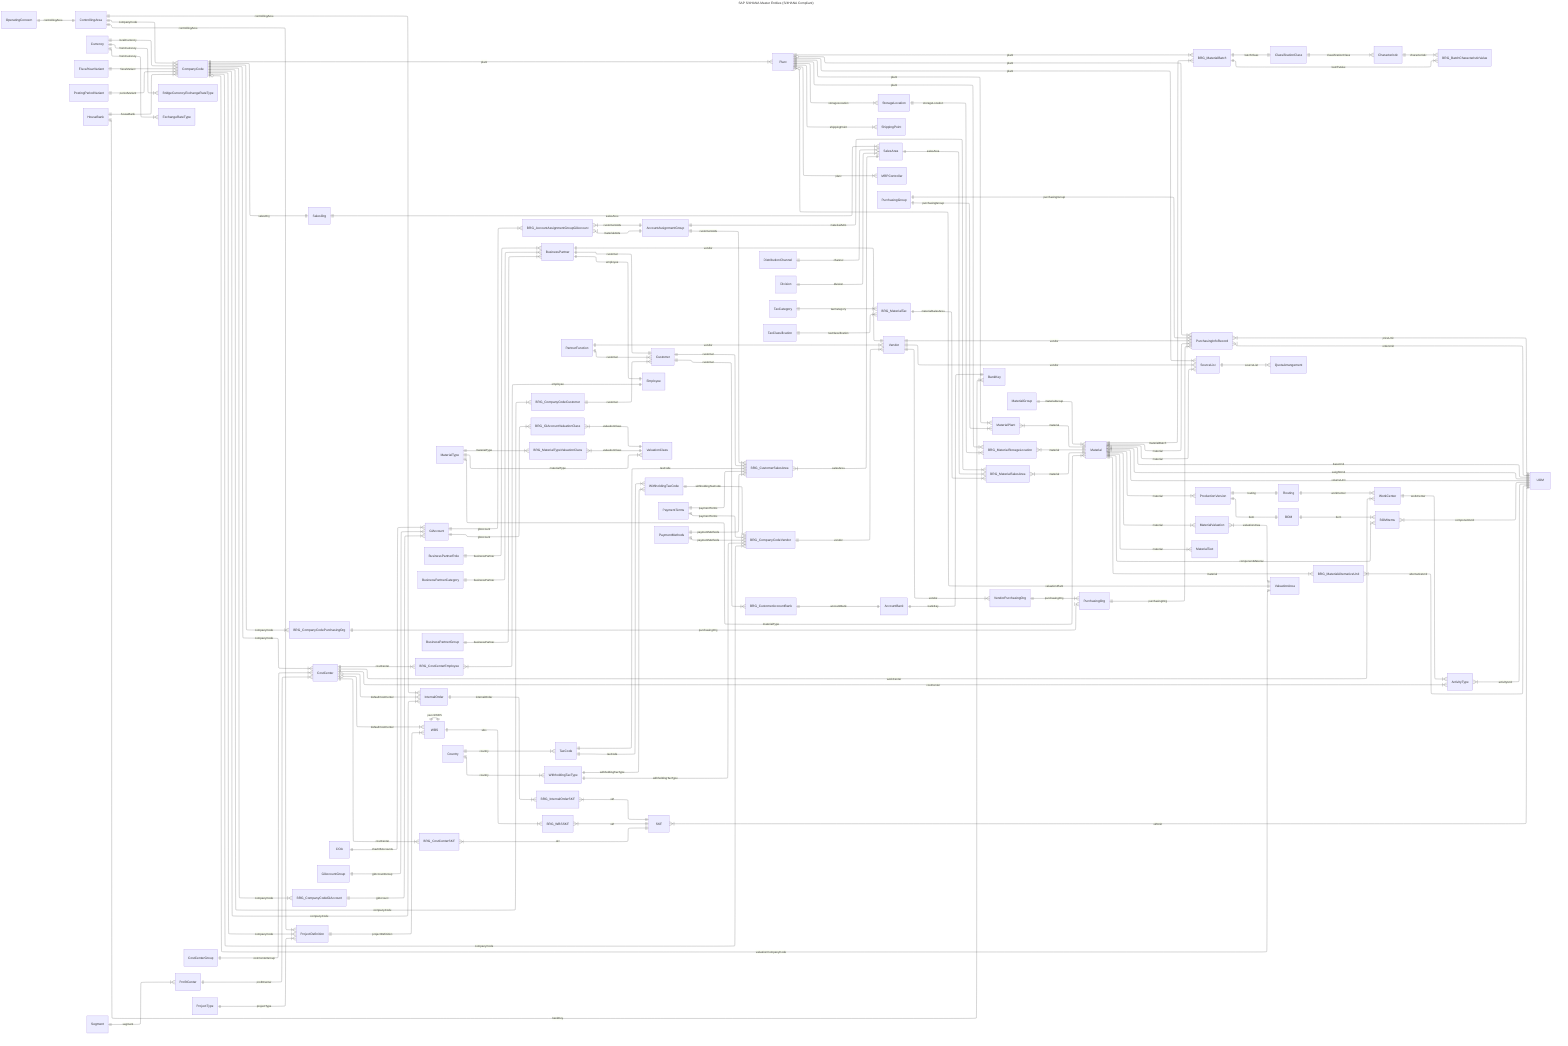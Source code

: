 ---
title: SAP S/4HANA Master Entities (S/4HANA Compliant)
config:
  layout: elk
---
erDiagram
    direction lr

    %% ===== ORGANIZATIONAL STRUCTURE =====
    OperatingConcern ||--|| ControllingArea : "controllingArea"
    ControllingArea ||--|{ CompanyCode : "companyCode"
    CompanyCode ||--|{ Plant : "plant"
    Plant ||--|{ StorageLocation : "storageLocation"
    Plant ||--|{ ShippingPoint : "shippingPoint"

    %% ===== FI CONFIGURATION =====
    Currency ||--|{ CompanyCode : "localCurrency"
    Currency ||--|{ BridgeCurrencyExchangeRateType : "fromCurrency"
    Currency ||--|{ ExchangeRateType : "fromCurrency"
    FiscalYearVariant ||--|{ CompanyCode : "fiscalVariant"
    PostingPeriodVariant ||--|{ CompanyCode : "periodVariant"
    HouseBank ||--|{ CompanyCode : "houseBank"
    HouseBank ||--|{ BankKey : "bankKey"

    %% ===== SALES ORGANIZATION =====
    CompanyCode ||--|| SalesOrg: "salesOrg" 
    SalesOrg ||--|{ SalesArea: "salesArea"
    DistributionChannel ||--|{ SalesArea: "channel"
    Division ||--|{ SalesArea: "division"

    %% ===== MATERIAL MASTER =====
    MaterialType ||--|{ Material : "materialType"
    MaterialGroup ||--|{ Material: "materialGroup"
    Material }|--|| UOM: "baseUnit"
    Material }|--|| UOM: "weightUnit"
    Material }|--|| UOM: "volumeUnit"
    Material ||--|{ BRG_MaterialAlternativeUnit : "material"
    BRG_MaterialAlternativeUnit }|--|| UOM: "alternativeUnit"

    %% ===== MATERIAL PLANT =====
    Plant ||--|{ MaterialPlant: "plant"
    MaterialPlant }|--|| Material: "material"
    Plant ||--|{ MRPController : "plant"  
    PurchasingGroup ||--|{ MaterialPlant: "purchasingGroup"

    %% ===== MATERIAL STORAGE =====
    StorageLocation ||--|{ BRG_MaterialStorageLocation: "storageLocation"
    Plant ||--|{ BRG_MaterialStorageLocation: "plant"
    BRG_MaterialStorageLocation }|--|| Material: "material"

    %% ===== MATERIAL SALES =====
    SalesArea ||--|{ BRG_MaterialSalesArea: "salesArea"
    BRG_MaterialSalesArea }|--|| Material: "material"

    %% ===== TAX CONFIGURATION =====
    TaxCategory ||--|{ BRG_MaterialTax: "taxCategory"
    TaxClassification ||--|{ BRG_MaterialTax: "taxClassification"
    BRG_MaterialTax ||--|{ BRG_MaterialSalesArea: "materialSalesArea"
    AccountAssignmentGroup ||--|{ BRG_MaterialSalesArea: "materialAAG"
    AccountAssignmentGroup ||--|{ BRG_CustomerSalesArea: "customerAAG"
    BRG_AccountAssignmentGroupGlAccount }|--|| AccountAssignmentGroup: "materialAAG"
    BRG_AccountAssignmentGroupGlAccount }|--|| AccountAssignmentGroup: "customerAAG"
    GlAccount ||--|{ BRG_AccountAssignmentGroupGlAccount: "glAccount"

    %% ===== MATERIAL CLASSIFICATION =====
    ClassificationClass ||--|{ Characteristic: "classificationClass"
    Material ||--|{ BRG_MaterialBatch: "materialBatch"
    Plant ||--|{ BRG_MaterialBatch: "plant"
    BRG_MaterialBatch ||--|| ClassificationClass: "batchClass"
    BRG_MaterialBatch ||--|{ BRG_BatchCharacteristicValue: "batchValue"
    Characteristic ||--|{ BRG_BatchCharacteristicValue: "characteristic"

    %% ===== PURCHASING =====
    CompanyCode ||--|{ BRG_CompanyCodePurchasingOrg: "companyCode"
    BRG_CompanyCodePurchasingOrg ||--|{ PurchasingOrg: "purchasingOrg"

    %% ===== PURCHASING INFO RECORD =====
    PurchasingOrg ||--|{ PurchasingInfoRecord: "purchasingOrg"
    PurchasingGroup ||--|{ PurchasingInfoRecord: "purchasingGroup"
    Material ||--|{ PurchasingInfoRecord: "material"
    Vendor ||--|{ PurchasingInfoRecord: "vendor"
    Plant |o--|{ PurchasingInfoRecord: "plant"
    PurchasingInfoRecord }|--|| UOM : "priceUnit"
    PurchasingInfoRecord }|--|| UOM : "orderUnit"

    %% ===== SOURCE LIST & QUOTA =====
    Material ||--|{ SourceList : "material"
    Plant ||--|{ SourceList : "plant"
    Vendor ||--|{ SourceList : "vendor"
    SourceList ||--|{ QuotaArrangement : "sourceList"

    %% ===== BUSINESS PARTNER ENHANCED =====
    BusinessPartner ||--|| Customer: "customer"
    BusinessPartner ||--|| Vendor: "vendor"
    BusinessPartner ||--|| Employee: "employee"
    BusinessPartnerRole ||--|{ BusinessPartner : "businessPartner"
    BusinessPartnerCategory ||--|{ BusinessPartner : "businessPartner"
    BusinessPartnerGroup ||--|{ BusinessPartner : "businessPartner"

    %% ===== VENDOR ENHANCED =====
    Vendor ||--|{ VendorPurchasingOrg: "vendor"
    VendorPurchasingOrg ||--|{ PurchasingOrg: "purchasingOrg"
    CompanyCode ||--|{ BRG_CompanyCodeVendor: "companyCode"
    BRG_CompanyCodeVendor ||--|{ Vendor: "vendor"
    PartnerFunction ||--|{ Vendor : "vendor"

    %% ===== CUSTOMER ENHANCED =====
    CompanyCode ||--|{ BRG_CompanyCodeCustomer: "companyCode"
    BRG_CompanyCodeCustomer ||--|{ Customer: "customer"
    Customer ||--|{ BRG_CustomerSalesArea: "customer"
    BRG_CustomerSalesArea }|--|| SalesArea: "salesArea"
    PartnerFunction ||--|{ Customer : "customer"

    %% ===== BANK DETAILS =====
    Customer ||--|{ BRG_CustomerAccountBank: "customer"
    BRG_CustomerAccountBank ||--|| AccountBank: "accountBank"
    AccountBank ||--|| BankKey: "bankKey"

    %% ===== CONTROLLING ENHANCED =====
    CompanyCode ||--|{ CostCenter: "companyCode"
    CostCenterGroup ||--|{ CostCenter: "costCenterGroup"
    Segment ||--|{ ProfitCenter: "segment"
    ProfitCenter ||--|{ CostCenter: "profitCenter"
    CostCenter ||--|{ BRG_CostCenterEmployee: "costCenter"
    BRG_CostCenterEmployee }|--|| Employee: "employee"

    %% ===== ACTIVITY TYPE =====
    CostCenter ||--|{ WorkCenter: "workCenter"
    
    CostCenter ||--|{ ActivityType: "costCenter"
    WorkCenter ||--|{ ActivityType: "workCenter"
    ActivityType }|--|| UOM : "activityUnit"

    %% ===== ACCOUNTING (S/4HANA SIMPLIFIED) =====
    COA ||--|{ GlAccount : "chartOfAccounts"
    GlAccountGroup ||--|{ GlAccount : "glAccountGroup"
    CompanyCode ||--|{ BRG_CompanyCodeGlAccount: "companyCode"
    BRG_CompanyCodeGlAccount ||--|{ GlAccount: "glAccount"
    CompanyCode ||--|{ InternalOrder: "companyCode"
    ControllingArea ||--|{ InternalOrder: "controllingArea"
    CostCenter |o--|{ InternalOrder: "defaultCostCenter"

    %% ===== PRODUCTION ENHANCED =====

    %% ===== BOM & ROUTING =====
    Routing ||--|{ WorkCenter : "workCenter"
    Material ||--|{ ProductionVersion: "material"
    ProductionVersion ||--|| Routing: "routing"
    ProductionVersion ||--|| BOM: "bom"
    BOM ||--|{ BOMItems: "bom"
    Material ||--|{ BOMItems : "componentMaterial"
    BOMItems }|--|| UOM: "componentUnit"

    %% ===== PROJECT SYSTEM ENHANCED =====
    ProjectType ||--|{ ProjectDefinition : "projectType"
    ControllingArea ||--|{ ProjectDefinition: "controllingArea"
    CompanyCode ||--|{ ProjectDefinition: "companyCode"
    ProjectDefinition ||--|{ WBS: "projectDefinition"
    WBS ||--|| WBS: "parentWBS"
    CostCenter |o--|{ WBS: "defaultCostCenter"

    %% ===== VALUATION =====
    Plant }o--|| ValuationArea: "valuationPlant"
    CompanyCode |o--|| ValuationArea: "valuationCompanyCode"
    MaterialType ||--|{ ValuationClass: "materialType"
    Material ||--|{ MaterialValuation: "material"
    MaterialValuation }|--|| ValuationArea: "valuationArea"
    GlAccount ||--|{ BRG_GlAccountValuationClass: "glAccount"
    BRG_GlAccountValuationClass }|--|| ValuationClass: "valuationClass"
    MaterialType ||--|{ BRG_MaterialTypeValuationClass: "materialType"
    BRG_MaterialTypeValuationClass }|--|| ValuationClass: "valuationClass"

    %% ===== TAX & PAYMENT ENHANCED =====
    Country ||--|{ TaxCode: "country"
    Country ||--|{ WithholdingTaxType: "country"
    TaxCode ||--|{ WithholdingTaxCode: "taxCode"
    WithholdingTaxType ||--|{ WithholdingTaxCode: "withholdingTaxType"
    WithholdingTaxType ||--|{ BRG_CompanyCodeVendor: "withholdingTaxType"
    WithholdingTaxCode ||--|{ BRG_CompanyCodeVendor: "withholdingTaxCode"
    PaymentTerms ||--|{ BRG_CompanyCodeVendor: "paymentTerms"
    PaymentMethods ||--|{ BRG_CompanyCodeVendor: "paymentMethods"
    TaxCode ||--|{ BRG_CustomerSalesArea: "taxCode"
    PaymentTerms ||--|{ BRG_CustomerSalesArea: "paymentTerms"
    PaymentMethods ||--|{ BRG_CustomerSalesArea: "paymentMethods"

    %% ===== SKF ENHANCED =====
    CostCenter ||--|{ BRG_CostCenterSKF: "costCenter"
    BRG_CostCenterSKF }|--|| SKF: "skf"
    InternalOrder ||--|{ BRG_InternalOrderSKF: "internalOrder"
    BRG_InternalOrderSKF }|--|| SKF: "skf"
    WBS ||--|{ BRG_WBSSKF: "wbs"
    BRG_WBSSKF }|--|| SKF: "skf"
    SKF }|--|| UOM: "skfUnit"

    %% ===== TEXT MANAGEMENT =====
    Material ||--|{ MaterialText : "material"